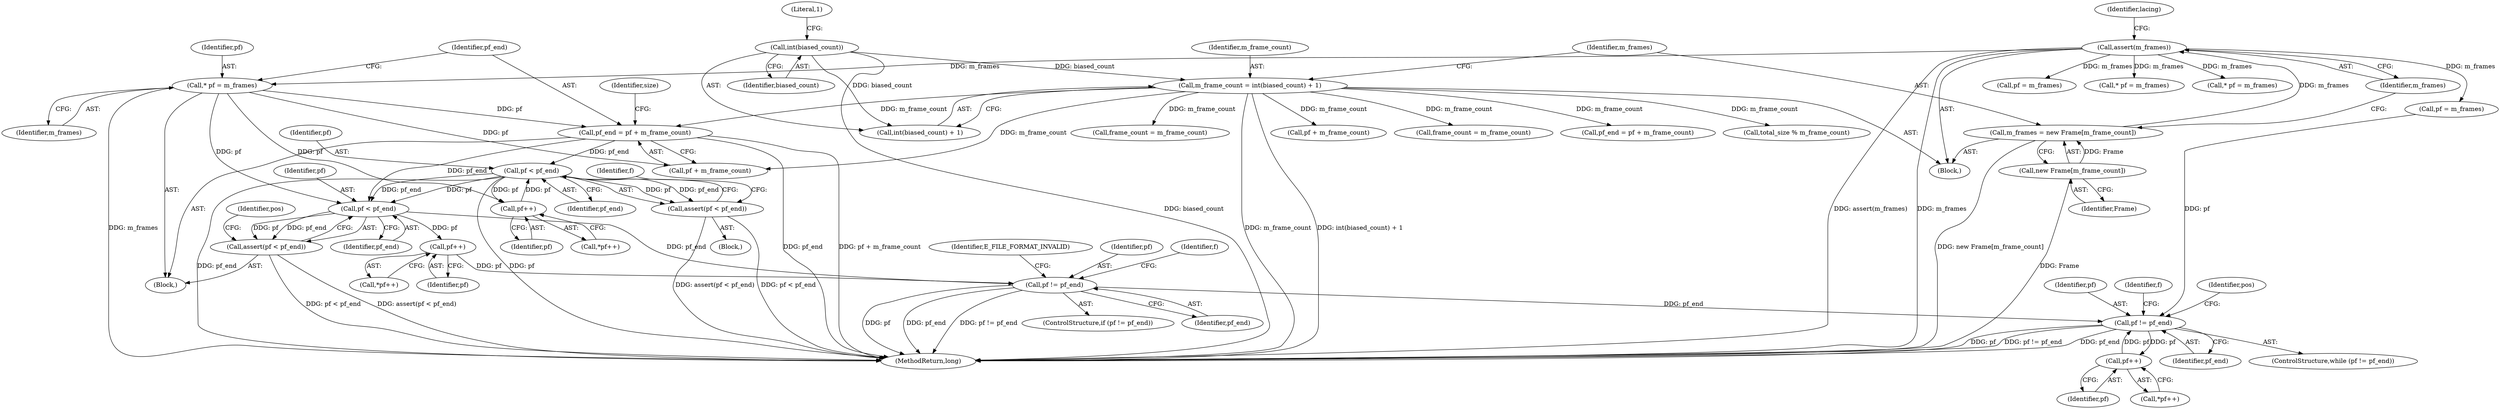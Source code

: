 digraph "1_Android_04839626ed859623901ebd3a5fd483982186b59d_174@pointer" {
"1000425" [label="(Call,pf < pf_end)"];
"1000422" [label="(Call,pf++)"];
"1000425" [label="(Call,pf < pf_end)"];
"1000366" [label="(Call,pf_end = pf + m_frame_count)"];
"1000363" [label="(Call,* pf = m_frames)"];
"1000355" [label="(Call,assert(m_frames))"];
"1000351" [label="(Call,m_frames = new Frame[m_frame_count])"];
"1000353" [label="(Call,new Frame[m_frame_count])"];
"1000345" [label="(Call,m_frame_count = int(biased_count) + 1)"];
"1000348" [label="(Call,int(biased_count))"];
"1000424" [label="(Call,assert(pf < pf_end))"];
"1000444" [label="(Call,pf < pf_end)"];
"1000443" [label="(Call,assert(pf < pf_end))"];
"1000456" [label="(Call,pf++)"];
"1000459" [label="(Call,pf != pf_end)"];
"1000504" [label="(Call,pf != pf_end)"];
"1000512" [label="(Call,pf++)"];
"1000363" [label="(Call,* pf = m_frames)"];
"1000506" [label="(Identifier,pf_end)"];
"1000513" [label="(Identifier,pf)"];
"1000904" [label="(Call,pf = m_frames)"];
"1000347" [label="(Call,int(biased_count) + 1)"];
"1000354" [label="(Identifier,Frame)"];
"1000345" [label="(Call,m_frame_count = int(biased_count) + 1)"];
"1000359" [label="(Identifier,lacing)"];
"1000361" [label="(Block,)"];
"1000569" [label="(Call,* pf = m_frames)"];
"1000457" [label="(Identifier,pf)"];
"1000422" [label="(Call,pf++)"];
"1000351" [label="(Call,m_frames = new Frame[m_frame_count])"];
"1000443" [label="(Call,assert(pf < pf_end))"];
"1000672" [label="(Call,* pf = m_frames)"];
"1000456" [label="(Call,pf++)"];
"1000675" [label="(Call,pf_end = pf + m_frame_count)"];
"1000503" [label="(ControlStructure,while (pf != pf_end))"];
"1000383" [label="(Block,)"];
"1000423" [label="(Identifier,pf)"];
"1000424" [label="(Call,assert(pf < pf_end))"];
"1000373" [label="(Identifier,size)"];
"1000466" [label="(Identifier,f)"];
"1000446" [label="(Identifier,pf_end)"];
"1000463" [label="(Identifier,E_FILE_FORMAT_INVALID)"];
"1000364" [label="(Identifier,pf)"];
"1000346" [label="(Identifier,m_frame_count)"];
"1000550" [label="(Call,total_size % m_frame_count)"];
"1000942" [label="(MethodReturn,long)"];
"1000500" [label="(Call,pf = m_frames)"];
"1000348" [label="(Call,int(biased_count))"];
"1000461" [label="(Identifier,pf_end)"];
"1000376" [label="(Call,frame_count = m_frame_count)"];
"1000504" [label="(Call,pf != pf_end)"];
"1000512" [label="(Call,pf++)"];
"1000444" [label="(Call,pf < pf_end)"];
"1000353" [label="(Call,new Frame[m_frame_count])"];
"1000366" [label="(Call,pf_end = pf + m_frame_count)"];
"1000122" [label="(Block,)"];
"1000427" [label="(Identifier,pf_end)"];
"1000425" [label="(Call,pf < pf_end)"];
"1000455" [label="(Call,*pf++)"];
"1000367" [label="(Identifier,pf_end)"];
"1000365" [label="(Identifier,m_frames)"];
"1000349" [label="(Identifier,biased_count)"];
"1000458" [label="(ControlStructure,if (pf != pf_end))"];
"1000534" [label="(Identifier,pos)"];
"1000426" [label="(Identifier,pf)"];
"1000356" [label="(Identifier,m_frames)"];
"1000677" [label="(Call,pf + m_frame_count)"];
"1000445" [label="(Identifier,pf)"];
"1000460" [label="(Identifier,pf)"];
"1000421" [label="(Call,*pf++)"];
"1000355" [label="(Call,assert(m_frames))"];
"1000430" [label="(Identifier,f)"];
"1000511" [label="(Call,*pf++)"];
"1000459" [label="(Call,pf != pf_end)"];
"1000630" [label="(Call,frame_count = m_frame_count)"];
"1000368" [label="(Call,pf + m_frame_count)"];
"1000352" [label="(Identifier,m_frames)"];
"1000350" [label="(Literal,1)"];
"1000449" [label="(Identifier,pos)"];
"1000505" [label="(Identifier,pf)"];
"1000510" [label="(Identifier,f)"];
"1000425" -> "1000424"  [label="AST: "];
"1000425" -> "1000427"  [label="CFG: "];
"1000426" -> "1000425"  [label="AST: "];
"1000427" -> "1000425"  [label="AST: "];
"1000424" -> "1000425"  [label="CFG: "];
"1000425" -> "1000942"  [label="DDG: pf_end"];
"1000425" -> "1000942"  [label="DDG: pf"];
"1000425" -> "1000422"  [label="DDG: pf"];
"1000425" -> "1000424"  [label="DDG: pf"];
"1000425" -> "1000424"  [label="DDG: pf_end"];
"1000422" -> "1000425"  [label="DDG: pf"];
"1000366" -> "1000425"  [label="DDG: pf_end"];
"1000425" -> "1000444"  [label="DDG: pf"];
"1000425" -> "1000444"  [label="DDG: pf_end"];
"1000422" -> "1000421"  [label="AST: "];
"1000422" -> "1000423"  [label="CFG: "];
"1000423" -> "1000422"  [label="AST: "];
"1000421" -> "1000422"  [label="CFG: "];
"1000363" -> "1000422"  [label="DDG: pf"];
"1000366" -> "1000361"  [label="AST: "];
"1000366" -> "1000368"  [label="CFG: "];
"1000367" -> "1000366"  [label="AST: "];
"1000368" -> "1000366"  [label="AST: "];
"1000373" -> "1000366"  [label="CFG: "];
"1000366" -> "1000942"  [label="DDG: pf + m_frame_count"];
"1000366" -> "1000942"  [label="DDG: pf_end"];
"1000363" -> "1000366"  [label="DDG: pf"];
"1000345" -> "1000366"  [label="DDG: m_frame_count"];
"1000366" -> "1000444"  [label="DDG: pf_end"];
"1000363" -> "1000361"  [label="AST: "];
"1000363" -> "1000365"  [label="CFG: "];
"1000364" -> "1000363"  [label="AST: "];
"1000365" -> "1000363"  [label="AST: "];
"1000367" -> "1000363"  [label="CFG: "];
"1000363" -> "1000942"  [label="DDG: m_frames"];
"1000355" -> "1000363"  [label="DDG: m_frames"];
"1000363" -> "1000368"  [label="DDG: pf"];
"1000363" -> "1000444"  [label="DDG: pf"];
"1000355" -> "1000122"  [label="AST: "];
"1000355" -> "1000356"  [label="CFG: "];
"1000356" -> "1000355"  [label="AST: "];
"1000359" -> "1000355"  [label="CFG: "];
"1000355" -> "1000942"  [label="DDG: m_frames"];
"1000355" -> "1000942"  [label="DDG: assert(m_frames)"];
"1000351" -> "1000355"  [label="DDG: m_frames"];
"1000355" -> "1000500"  [label="DDG: m_frames"];
"1000355" -> "1000569"  [label="DDG: m_frames"];
"1000355" -> "1000672"  [label="DDG: m_frames"];
"1000355" -> "1000904"  [label="DDG: m_frames"];
"1000351" -> "1000122"  [label="AST: "];
"1000351" -> "1000353"  [label="CFG: "];
"1000352" -> "1000351"  [label="AST: "];
"1000353" -> "1000351"  [label="AST: "];
"1000356" -> "1000351"  [label="CFG: "];
"1000351" -> "1000942"  [label="DDG: new Frame[m_frame_count]"];
"1000353" -> "1000351"  [label="DDG: Frame"];
"1000353" -> "1000354"  [label="CFG: "];
"1000354" -> "1000353"  [label="AST: "];
"1000353" -> "1000942"  [label="DDG: Frame"];
"1000345" -> "1000122"  [label="AST: "];
"1000345" -> "1000347"  [label="CFG: "];
"1000346" -> "1000345"  [label="AST: "];
"1000347" -> "1000345"  [label="AST: "];
"1000352" -> "1000345"  [label="CFG: "];
"1000345" -> "1000942"  [label="DDG: int(biased_count) + 1"];
"1000345" -> "1000942"  [label="DDG: m_frame_count"];
"1000348" -> "1000345"  [label="DDG: biased_count"];
"1000345" -> "1000368"  [label="DDG: m_frame_count"];
"1000345" -> "1000376"  [label="DDG: m_frame_count"];
"1000345" -> "1000550"  [label="DDG: m_frame_count"];
"1000345" -> "1000630"  [label="DDG: m_frame_count"];
"1000345" -> "1000675"  [label="DDG: m_frame_count"];
"1000345" -> "1000677"  [label="DDG: m_frame_count"];
"1000348" -> "1000347"  [label="AST: "];
"1000348" -> "1000349"  [label="CFG: "];
"1000349" -> "1000348"  [label="AST: "];
"1000350" -> "1000348"  [label="CFG: "];
"1000348" -> "1000942"  [label="DDG: biased_count"];
"1000348" -> "1000347"  [label="DDG: biased_count"];
"1000424" -> "1000383"  [label="AST: "];
"1000430" -> "1000424"  [label="CFG: "];
"1000424" -> "1000942"  [label="DDG: pf < pf_end"];
"1000424" -> "1000942"  [label="DDG: assert(pf < pf_end)"];
"1000444" -> "1000443"  [label="AST: "];
"1000444" -> "1000446"  [label="CFG: "];
"1000445" -> "1000444"  [label="AST: "];
"1000446" -> "1000444"  [label="AST: "];
"1000443" -> "1000444"  [label="CFG: "];
"1000444" -> "1000443"  [label="DDG: pf"];
"1000444" -> "1000443"  [label="DDG: pf_end"];
"1000444" -> "1000456"  [label="DDG: pf"];
"1000444" -> "1000459"  [label="DDG: pf_end"];
"1000443" -> "1000361"  [label="AST: "];
"1000449" -> "1000443"  [label="CFG: "];
"1000443" -> "1000942"  [label="DDG: assert(pf < pf_end)"];
"1000443" -> "1000942"  [label="DDG: pf < pf_end"];
"1000456" -> "1000455"  [label="AST: "];
"1000456" -> "1000457"  [label="CFG: "];
"1000457" -> "1000456"  [label="AST: "];
"1000455" -> "1000456"  [label="CFG: "];
"1000456" -> "1000459"  [label="DDG: pf"];
"1000459" -> "1000458"  [label="AST: "];
"1000459" -> "1000461"  [label="CFG: "];
"1000460" -> "1000459"  [label="AST: "];
"1000461" -> "1000459"  [label="AST: "];
"1000463" -> "1000459"  [label="CFG: "];
"1000466" -> "1000459"  [label="CFG: "];
"1000459" -> "1000942"  [label="DDG: pf"];
"1000459" -> "1000942"  [label="DDG: pf_end"];
"1000459" -> "1000942"  [label="DDG: pf != pf_end"];
"1000459" -> "1000504"  [label="DDG: pf_end"];
"1000504" -> "1000503"  [label="AST: "];
"1000504" -> "1000506"  [label="CFG: "];
"1000505" -> "1000504"  [label="AST: "];
"1000506" -> "1000504"  [label="AST: "];
"1000510" -> "1000504"  [label="CFG: "];
"1000534" -> "1000504"  [label="CFG: "];
"1000504" -> "1000942"  [label="DDG: pf_end"];
"1000504" -> "1000942"  [label="DDG: pf"];
"1000504" -> "1000942"  [label="DDG: pf != pf_end"];
"1000512" -> "1000504"  [label="DDG: pf"];
"1000500" -> "1000504"  [label="DDG: pf"];
"1000504" -> "1000512"  [label="DDG: pf"];
"1000512" -> "1000511"  [label="AST: "];
"1000512" -> "1000513"  [label="CFG: "];
"1000513" -> "1000512"  [label="AST: "];
"1000511" -> "1000512"  [label="CFG: "];
}
